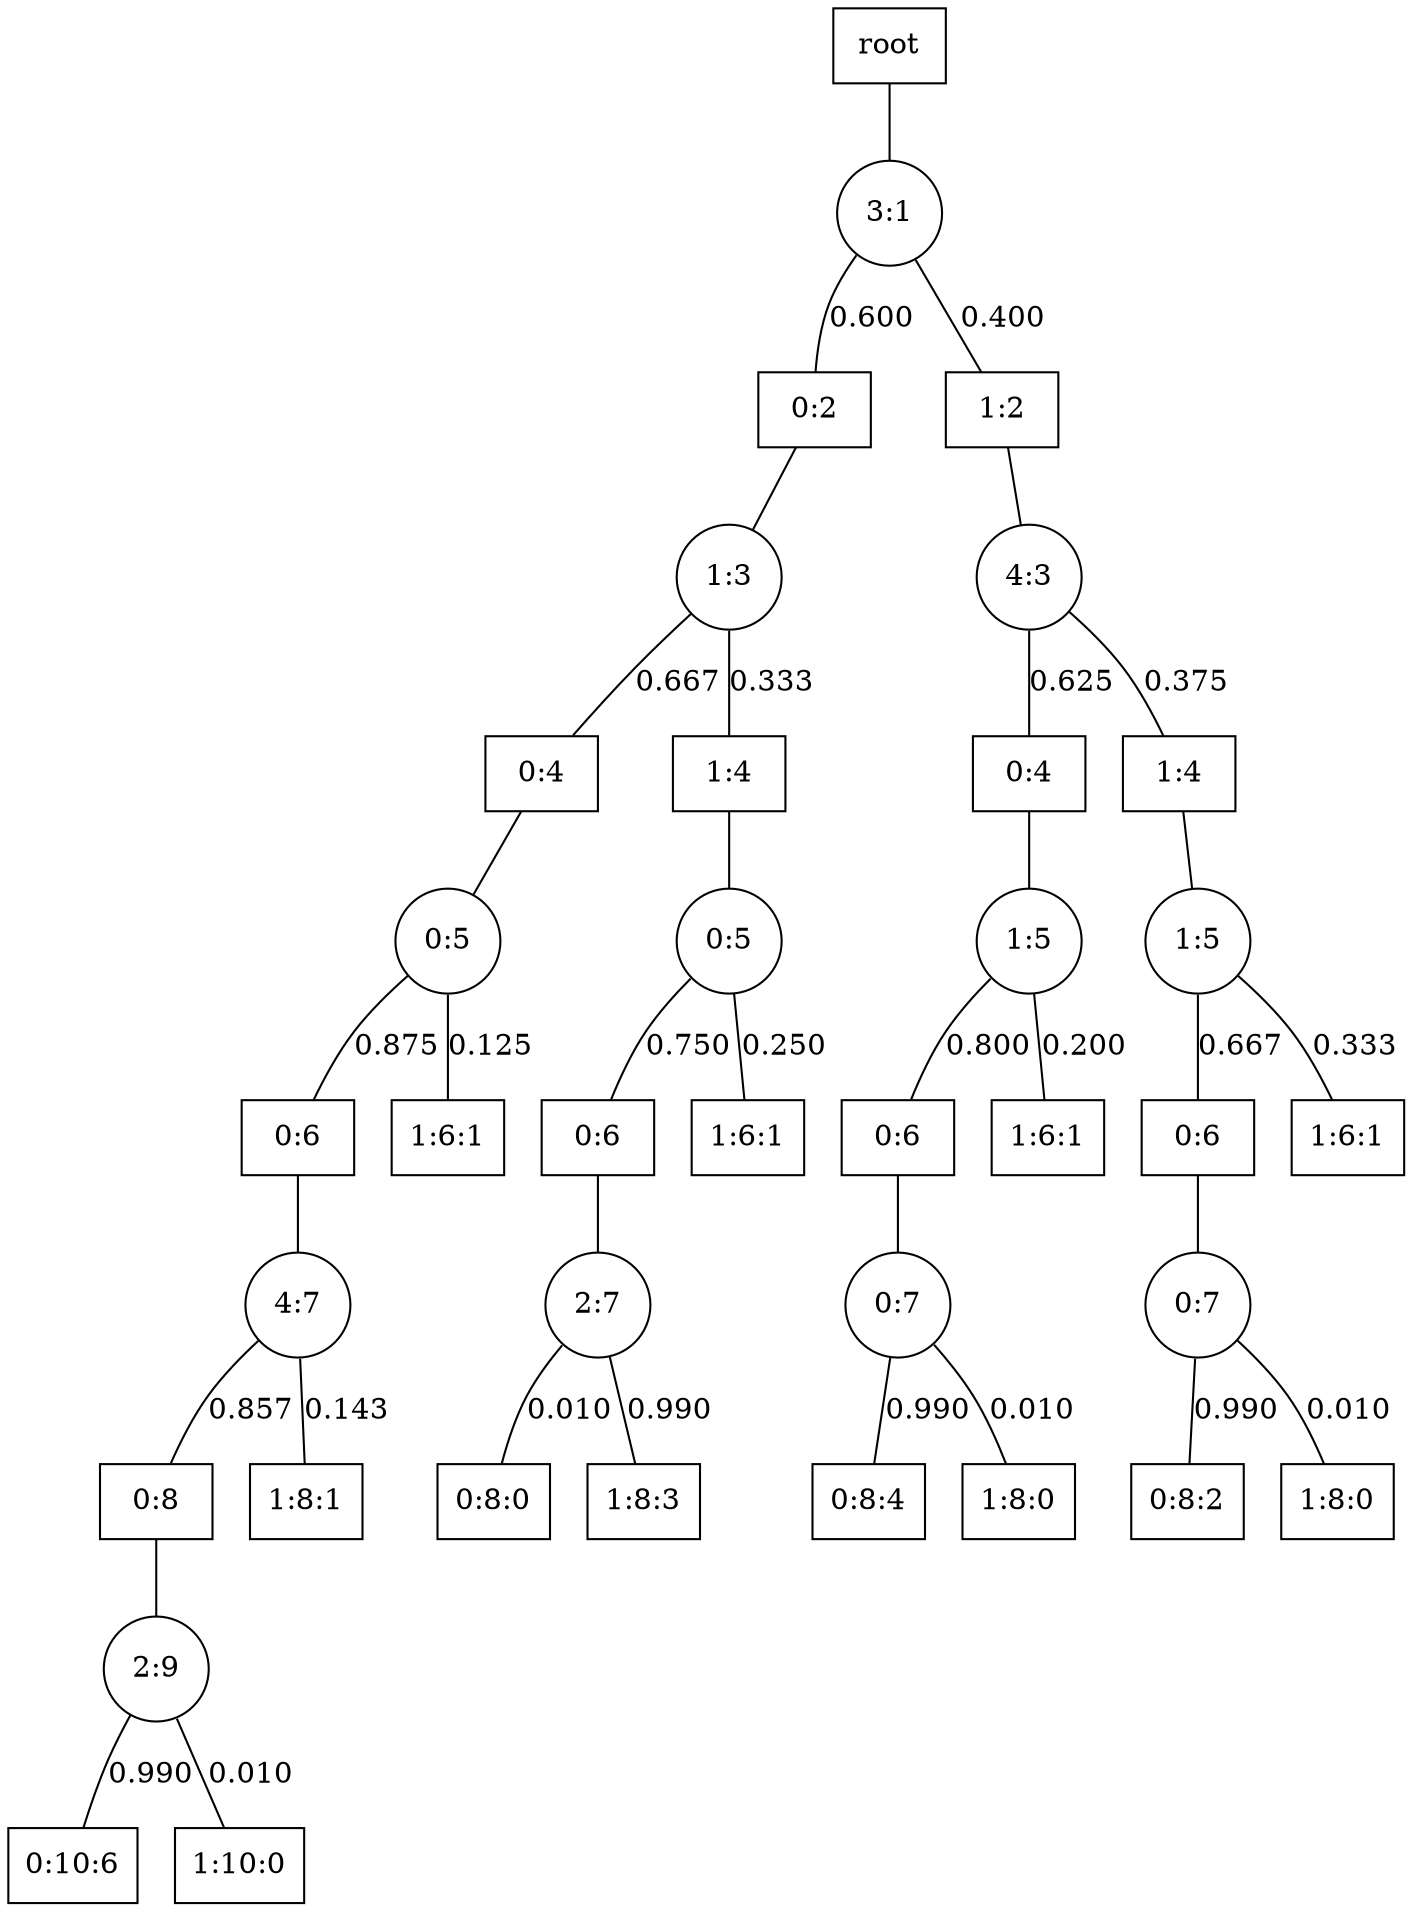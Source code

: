 graph G {
splines=true;
0 [shape=box, label = "root" ]
0--1;
1 [shape=circle, label="3:1"]
1--2[label = 0.600, labelangle=110];
2 [shape=box, label="0:2"]
2--3;
3 [shape=circle, label="1:3"]
3--4[label = 0.667, labelangle=110];
4 [shape=box, label="0:4"]
4--5;
5 [shape=circle, label="0:5"]
5--6[label = 0.875, labelangle=110];
6 [shape=box, label="0:6"]
6--7;
7 [shape=circle, label="4:7"]
7--8[label = 0.857, labelangle=110];
8 [shape=box, label="0:8"]
8--9;
9 [shape=circle, label="2:9"]
9--10[label = 0.990, labelangle=110];
10 [shape=box, label="0:10:6"]
9--11[label = 0.010, labelangle=110];
11 [shape=box, label="1:10:0"]
7--12[label = 0.143, labelangle=110];
12 [shape=box, label="1:8:1"]
5--13[label = 0.125, labelangle=110];
13 [shape=box, label="1:6:1"]
3--14[label = 0.333, labelangle=110];
14 [shape=box, label="1:4"]
14--15;
15 [shape=circle, label="0:5"]
15--16[label = 0.750, labelangle=110];
16 [shape=box, label="0:6"]
16--17;
17 [shape=circle, label="2:7"]
17--18[label = 0.010, labelangle=110];
18 [shape=box, label="0:8:0"]
17--19[label = 0.990, labelangle=110];
19 [shape=box, label="1:8:3"]
15--20[label = 0.250, labelangle=110];
20 [shape=box, label="1:6:1"]
1--21[label = 0.400, labelangle=110];
21 [shape=box, label="1:2"]
21--22;
22 [shape=circle, label="4:3"]
22--23[label = 0.625, labelangle=110];
23 [shape=box, label="0:4"]
23--24;
24 [shape=circle, label="1:5"]
24--25[label = 0.800, labelangle=110];
25 [shape=box, label="0:6"]
25--26;
26 [shape=circle, label="0:7"]
26--27[label = 0.990, labelangle=110];
27 [shape=box, label="0:8:4"]
26--28[label = 0.010, labelangle=110];
28 [shape=box, label="1:8:0"]
24--29[label = 0.200, labelangle=110];
29 [shape=box, label="1:6:1"]
22--30[label = 0.375, labelangle=110];
30 [shape=box, label="1:4"]
30--31;
31 [shape=circle, label="1:5"]
31--32[label = 0.667, labelangle=110];
32 [shape=box, label="0:6"]
32--33;
33 [shape=circle, label="0:7"]
33--34[label = 0.990, labelangle=110];
34 [shape=box, label="0:8:2"]
33--35[label = 0.010, labelangle=110];
35 [shape=box, label="1:8:0"]
31--36[label = 0.333, labelangle=110];
36 [shape=box, label="1:6:1"]
}
